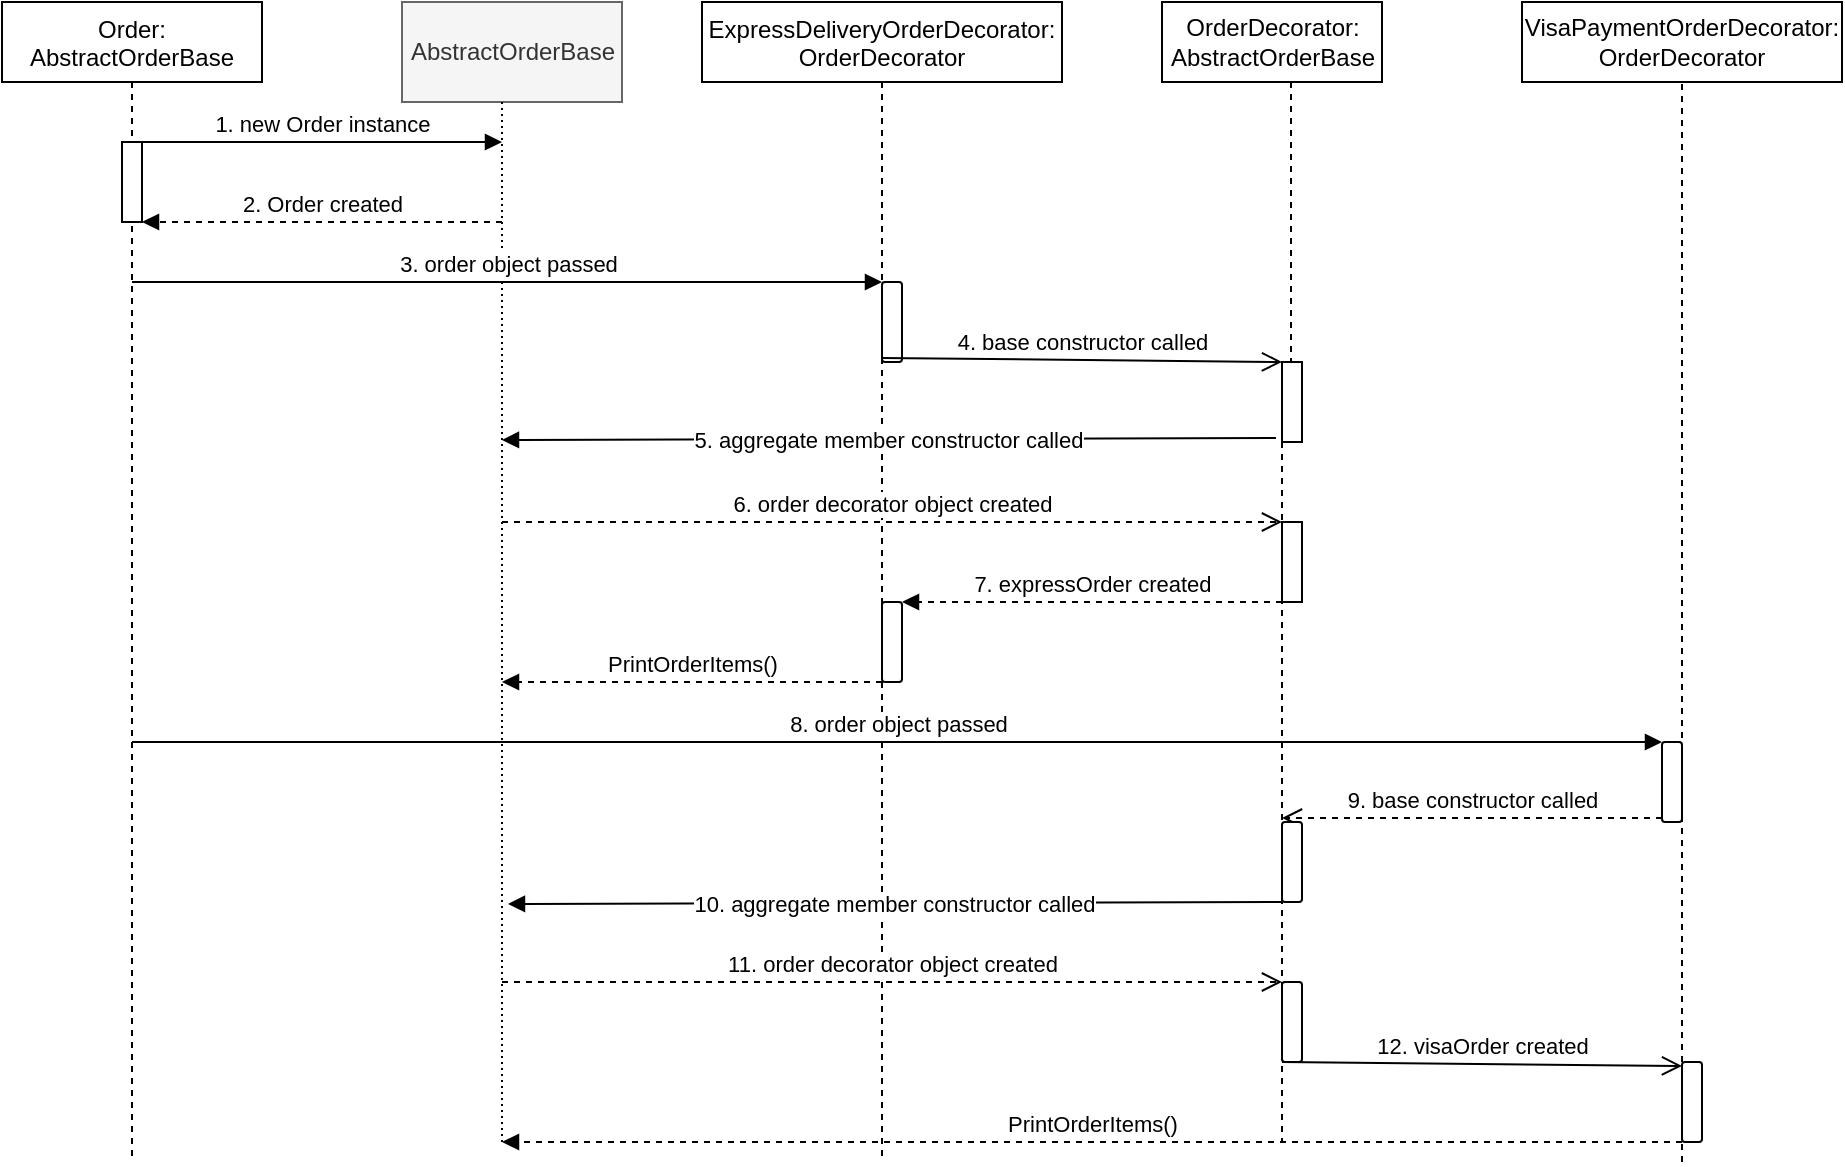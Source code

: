 <mxfile version="13.4.2" type="device"><diagram id="kgpKYQtTHZ0yAKxKKP6v" name="Page-1"><mxGraphModel dx="2272" dy="762" grid="1" gridSize="10" guides="1" tooltips="1" connect="1" arrows="1" fold="1" page="1" pageScale="1" pageWidth="850" pageHeight="1100" math="0" shadow="0"><root><mxCell id="0"/><mxCell id="1" parent="0"/><mxCell id="3nuBFxr9cyL0pnOWT2aG-1" value="Order:&#10;AbstractOrderBase" style="shape=umlLifeline;perimeter=lifelinePerimeter;container=1;collapsible=0;recursiveResize=0;rounded=0;shadow=0;strokeWidth=1;" parent="1" vertex="1"><mxGeometry x="-80" y="80" width="130" height="580" as="geometry"/></mxCell><mxCell id="3nuBFxr9cyL0pnOWT2aG-2" value="" style="points=[];perimeter=orthogonalPerimeter;rounded=0;shadow=0;strokeWidth=1;" parent="3nuBFxr9cyL0pnOWT2aG-1" vertex="1"><mxGeometry x="60" y="70" width="10" height="40" as="geometry"/></mxCell><mxCell id="3nuBFxr9cyL0pnOWT2aG-5" value="ExpressDeliveryOrderDecorator:&#10;OrderDecorator" style="shape=umlLifeline;perimeter=lifelinePerimeter;container=1;collapsible=0;recursiveResize=0;rounded=0;shadow=0;strokeWidth=1;" parent="1" vertex="1"><mxGeometry x="270" y="80" width="180" height="580" as="geometry"/></mxCell><mxCell id="jQaRqlMpgdyu18ajMUSZ-13" value="" style="html=1;points=[];perimeter=orthogonalPerimeter;rounded=1;" vertex="1" parent="3nuBFxr9cyL0pnOWT2aG-5"><mxGeometry x="90" y="140" width="10" height="40" as="geometry"/></mxCell><mxCell id="jQaRqlMpgdyu18ajMUSZ-26" value="" style="html=1;points=[];perimeter=orthogonalPerimeter;rounded=1;" vertex="1" parent="3nuBFxr9cyL0pnOWT2aG-5"><mxGeometry x="90" y="300" width="10" height="40" as="geometry"/></mxCell><mxCell id="jQaRqlMpgdyu18ajMUSZ-1" value="OrderDecorator:&lt;br&gt;AbstractOrderBase" style="html=1;" vertex="1" parent="1"><mxGeometry x="500" y="80" width="110" height="40" as="geometry"/></mxCell><mxCell id="jQaRqlMpgdyu18ajMUSZ-9" value="AbstractOrderBase" style="html=1;fillColor=#f5f5f5;strokeColor=#666666;fontColor=#333333;" vertex="1" parent="1"><mxGeometry x="120" y="80" width="110" height="50" as="geometry"/></mxCell><mxCell id="jQaRqlMpgdyu18ajMUSZ-10" value="1. new Order instance" style="html=1;verticalAlign=bottom;endArrow=block;" edge="1" parent="1"><mxGeometry width="80" relative="1" as="geometry"><mxPoint x="-10" y="150" as="sourcePoint"/><mxPoint x="170" y="150" as="targetPoint"/></mxGeometry></mxCell><mxCell id="jQaRqlMpgdyu18ajMUSZ-11" value="" style="endArrow=none;dashed=1;html=1;dashPattern=1 2;" edge="1" parent="1"><mxGeometry width="50" height="50" relative="1" as="geometry"><mxPoint x="170" y="650" as="sourcePoint"/><mxPoint x="170" y="130" as="targetPoint"/></mxGeometry></mxCell><mxCell id="jQaRqlMpgdyu18ajMUSZ-12" value="2. Order created" style="html=1;verticalAlign=bottom;endArrow=block;dashed=1;" edge="1" parent="1"><mxGeometry width="80" relative="1" as="geometry"><mxPoint x="170" y="190" as="sourcePoint"/><mxPoint x="-10" y="190" as="targetPoint"/></mxGeometry></mxCell><mxCell id="jQaRqlMpgdyu18ajMUSZ-14" value="3. order object passed" style="html=1;verticalAlign=bottom;endArrow=block;entryX=0;entryY=0;" edge="1" target="jQaRqlMpgdyu18ajMUSZ-13" parent="1" source="3nuBFxr9cyL0pnOWT2aG-1"><mxGeometry relative="1" as="geometry"><mxPoint x="290" y="220" as="sourcePoint"/></mxGeometry></mxCell><mxCell id="jQaRqlMpgdyu18ajMUSZ-17" value="" style="endArrow=none;endFill=0;endSize=24;html=1;dashed=1;" edge="1" parent="1" source="jQaRqlMpgdyu18ajMUSZ-18"><mxGeometry width="160" relative="1" as="geometry"><mxPoint x="564.5" y="120" as="sourcePoint"/><mxPoint x="560" y="650" as="targetPoint"/></mxGeometry></mxCell><mxCell id="jQaRqlMpgdyu18ajMUSZ-15" value="4. base constructor called" style="html=1;verticalAlign=bottom;endArrow=open;endSize=8;exitX=0;exitY=0.95;" edge="1" source="jQaRqlMpgdyu18ajMUSZ-13" parent="1" target="jQaRqlMpgdyu18ajMUSZ-18"><mxGeometry relative="1" as="geometry"><mxPoint x="560" y="258" as="targetPoint"/></mxGeometry></mxCell><mxCell id="jQaRqlMpgdyu18ajMUSZ-18" value="" style="html=1;points=[];perimeter=orthogonalPerimeter;" vertex="1" parent="1"><mxGeometry x="560" y="260" width="10" height="40" as="geometry"/></mxCell><mxCell id="jQaRqlMpgdyu18ajMUSZ-19" value="" style="endArrow=none;endFill=0;endSize=24;html=1;dashed=1;" edge="1" parent="1" target="jQaRqlMpgdyu18ajMUSZ-18"><mxGeometry width="160" relative="1" as="geometry"><mxPoint x="564.5" y="120" as="sourcePoint"/><mxPoint x="560" y="650" as="targetPoint"/></mxGeometry></mxCell><mxCell id="jQaRqlMpgdyu18ajMUSZ-20" value="5. aggregate member constructor called" style="endArrow=none;startArrow=block;endFill=0;startFill=1;html=1;entryX=-0.3;entryY=0.95;entryDx=0;entryDy=0;entryPerimeter=0;" edge="1" parent="1" target="jQaRqlMpgdyu18ajMUSZ-18"><mxGeometry width="160" relative="1" as="geometry"><mxPoint x="170" y="299" as="sourcePoint"/><mxPoint x="550" y="299" as="targetPoint"/></mxGeometry></mxCell><mxCell id="jQaRqlMpgdyu18ajMUSZ-21" value="6. order decorator object created" style="html=1;verticalAlign=bottom;startArrow=none;startFill=0;endArrow=open;startSize=6;endSize=8;dashed=1;" edge="1" parent="1" target="jQaRqlMpgdyu18ajMUSZ-22"><mxGeometry width="80" relative="1" as="geometry"><mxPoint x="170" y="340" as="sourcePoint"/><mxPoint x="560" y="340" as="targetPoint"/></mxGeometry></mxCell><mxCell id="jQaRqlMpgdyu18ajMUSZ-22" value="" style="html=1;points=[];perimeter=orthogonalPerimeter;" vertex="1" parent="1"><mxGeometry x="560" y="340" width="10" height="40" as="geometry"/></mxCell><mxCell id="jQaRqlMpgdyu18ajMUSZ-25" value="7. expressOrder created" style="html=1;verticalAlign=bottom;endArrow=block;dashed=1;" edge="1" parent="1" target="jQaRqlMpgdyu18ajMUSZ-26"><mxGeometry width="80" relative="1" as="geometry"><mxPoint x="560" y="380" as="sourcePoint"/><mxPoint x="410" y="380" as="targetPoint"/></mxGeometry></mxCell><mxCell id="jQaRqlMpgdyu18ajMUSZ-29" value="VisaPaymentOrderDecorator:&lt;br&gt;OrderDecorator" style="rounded=0;whiteSpace=wrap;html=1;" vertex="1" parent="1"><mxGeometry x="680" y="80" width="160" height="40" as="geometry"/></mxCell><mxCell id="jQaRqlMpgdyu18ajMUSZ-30" value="" style="endArrow=none;dashed=1;html=1;" edge="1" parent="1" source="jQaRqlMpgdyu18ajMUSZ-39"><mxGeometry width="50" height="50" relative="1" as="geometry"><mxPoint x="760" y="720" as="sourcePoint"/><mxPoint x="760" y="120" as="targetPoint"/></mxGeometry></mxCell><mxCell id="jQaRqlMpgdyu18ajMUSZ-31" value="" style="html=1;points=[];perimeter=orthogonalPerimeter;rounded=1;" vertex="1" parent="1"><mxGeometry x="750" y="450" width="10" height="40" as="geometry"/></mxCell><mxCell id="jQaRqlMpgdyu18ajMUSZ-32" value="8. order object passed" style="html=1;verticalAlign=bottom;endArrow=block;entryX=0;entryY=0;" edge="1" target="jQaRqlMpgdyu18ajMUSZ-31" parent="1" source="3nuBFxr9cyL0pnOWT2aG-1"><mxGeometry relative="1" as="geometry"><mxPoint x="680" y="450" as="sourcePoint"/></mxGeometry></mxCell><mxCell id="jQaRqlMpgdyu18ajMUSZ-33" value="9. base constructor called" style="html=1;verticalAlign=bottom;endArrow=open;dashed=1;endSize=8;exitX=0;exitY=0.95;" edge="1" source="jQaRqlMpgdyu18ajMUSZ-31" parent="1"><mxGeometry relative="1" as="geometry"><mxPoint x="560" y="488" as="targetPoint"/></mxGeometry></mxCell><mxCell id="jQaRqlMpgdyu18ajMUSZ-34" value="10. aggregate member constructor called" style="endArrow=none;startArrow=block;endFill=0;startFill=1;html=1;entryX=-0.3;entryY=0.95;entryDx=0;entryDy=0;entryPerimeter=0;" edge="1" parent="1"><mxGeometry width="160" relative="1" as="geometry"><mxPoint x="173" y="531" as="sourcePoint"/><mxPoint x="560" y="530" as="targetPoint"/></mxGeometry></mxCell><mxCell id="jQaRqlMpgdyu18ajMUSZ-35" value="" style="html=1;points=[];perimeter=orthogonalPerimeter;rounded=1;" vertex="1" parent="1"><mxGeometry x="560" y="490" width="10" height="40" as="geometry"/></mxCell><mxCell id="jQaRqlMpgdyu18ajMUSZ-36" value="11. order decorator object created" style="html=1;verticalAlign=bottom;startArrow=none;startFill=0;endArrow=open;startSize=6;endSize=8;dashed=1;" edge="1" parent="1"><mxGeometry width="80" relative="1" as="geometry"><mxPoint x="170" y="570" as="sourcePoint"/><mxPoint x="560" y="570" as="targetPoint"/></mxGeometry></mxCell><mxCell id="jQaRqlMpgdyu18ajMUSZ-37" value="" style="html=1;points=[];perimeter=orthogonalPerimeter;rounded=1;" vertex="1" parent="1"><mxGeometry x="560" y="570" width="10" height="40" as="geometry"/></mxCell><mxCell id="jQaRqlMpgdyu18ajMUSZ-38" value="12. visaOrder created" style="html=1;verticalAlign=bottom;endArrow=open;endSize=8;exitX=0;exitY=0.95;" edge="1" parent="1"><mxGeometry relative="1" as="geometry"><mxPoint x="760" y="612" as="targetPoint"/><mxPoint x="560" y="610" as="sourcePoint"/></mxGeometry></mxCell><mxCell id="jQaRqlMpgdyu18ajMUSZ-39" value="" style="html=1;points=[];perimeter=orthogonalPerimeter;rounded=1;" vertex="1" parent="1"><mxGeometry x="760" y="610" width="10" height="40" as="geometry"/></mxCell><mxCell id="jQaRqlMpgdyu18ajMUSZ-40" value="" style="endArrow=none;dashed=1;html=1;" edge="1" parent="1" target="jQaRqlMpgdyu18ajMUSZ-39"><mxGeometry width="50" height="50" relative="1" as="geometry"><mxPoint x="760" y="660" as="sourcePoint"/><mxPoint x="760" y="120" as="targetPoint"/></mxGeometry></mxCell><mxCell id="jQaRqlMpgdyu18ajMUSZ-41" value="PrintOrderItems()" style="html=1;verticalAlign=bottom;endArrow=block;dashed=1;" edge="1" parent="1"><mxGeometry width="80" relative="1" as="geometry"><mxPoint x="360" y="420" as="sourcePoint"/><mxPoint x="170" y="420" as="targetPoint"/></mxGeometry></mxCell><mxCell id="jQaRqlMpgdyu18ajMUSZ-42" value="PrintOrderItems()" style="html=1;verticalAlign=bottom;endArrow=block;dashed=1;" edge="1" parent="1"><mxGeometry width="80" relative="1" as="geometry"><mxPoint x="760" y="650" as="sourcePoint"/><mxPoint x="170" y="650" as="targetPoint"/></mxGeometry></mxCell></root></mxGraphModel></diagram></mxfile>